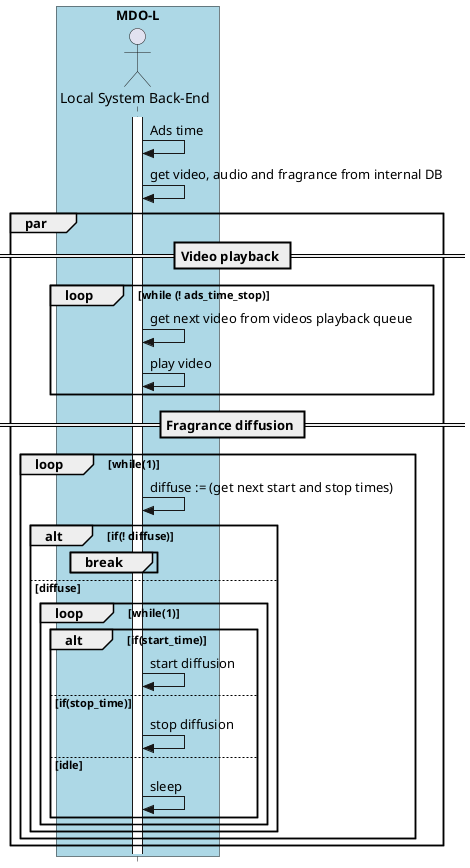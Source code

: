   @startuml
  ' ---------- SETUP ----------------
  ' strict uml style and hide footboxes
  skinparam style strictuml
  hide footbox
  ' for anchors and duration this may be required (uncomment)
  ' !pragma teoz true

  ' ---------- Declaring participants
  ' participant Participant as Foo
  ''actor User
  box "MDO-L" #LightBlue
  ''boundary "Gesture Recognition Engine" as GRE
  ''control "UI Engine" as UIE
  actor "Local System Back-End" as LS
  endbox
  ' entity      Entity      as Foo4
  ' database    Database    as Foo5
  ' collections Collections as Foo6
  ' queue       Queue       as Foo7

  ' async message
  activate LS
  LS -> LS: Ads time
  LS -> LS: get video, audio and fragrance from internal DB
  par
  == Video playback ==
    loop while (! ads_time_stop)
	LS -> LS: get next video from videos playback queue
	LS -> LS: play video
    end
    == Fragrance diffusion ==
    loop while(1)
	LS -> LS: diffuse := (get next start and stop times)
	alt if(! diffuse)
	  break
	  end
	else diffuse
	  loop while(1)
	    alt if(start_time)
	      LS -> LS: start diffusion
	    else if(stop_time)
	      LS -> LS: stop diffusion
	    else idle
	      LS -> LS: sleep
	      'end alt
	    end
	    ' end while(1)
	  end
	  'end diffuse'
	end
    end
' end par
  end
		

  @enduml